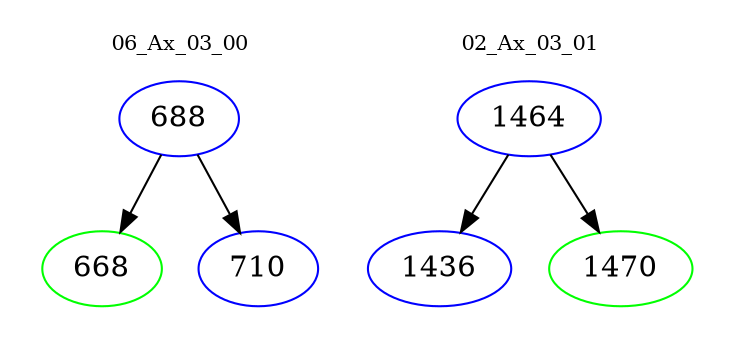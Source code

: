 digraph{
subgraph cluster_0 {
color = white
label = "06_Ax_03_00";
fontsize=10;
T0_688 [label="688", color="blue"]
T0_688 -> T0_668 [color="black"]
T0_668 [label="668", color="green"]
T0_688 -> T0_710 [color="black"]
T0_710 [label="710", color="blue"]
}
subgraph cluster_1 {
color = white
label = "02_Ax_03_01";
fontsize=10;
T1_1464 [label="1464", color="blue"]
T1_1464 -> T1_1436 [color="black"]
T1_1436 [label="1436", color="blue"]
T1_1464 -> T1_1470 [color="black"]
T1_1470 [label="1470", color="green"]
}
}
